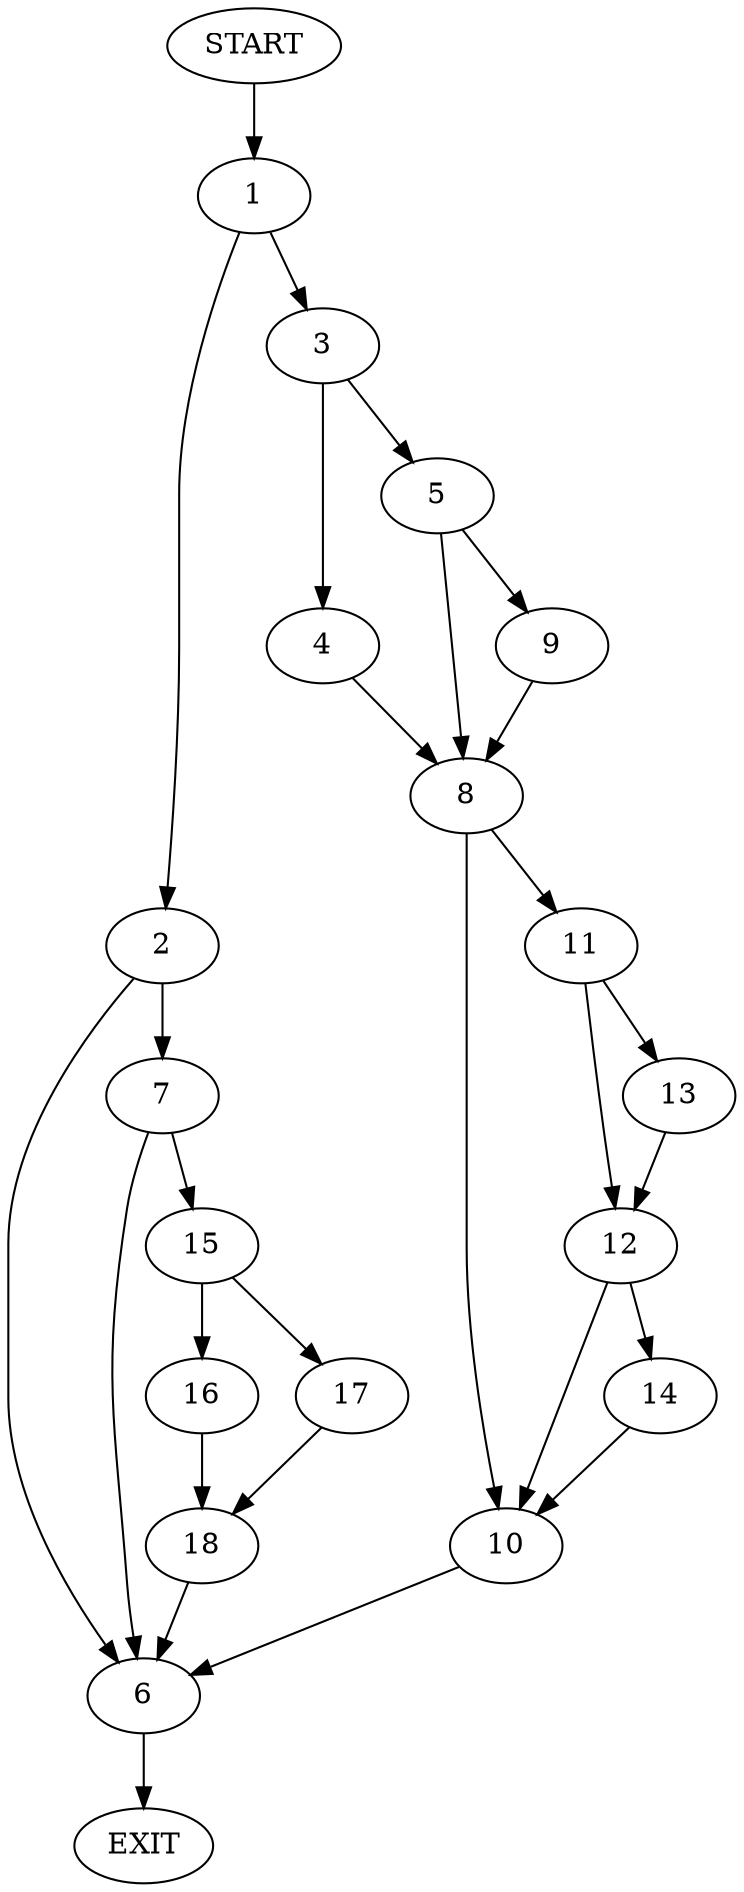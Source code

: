 digraph {
0 [label="START"]
19 [label="EXIT"]
0 -> 1
1 -> 2
1 -> 3
3 -> 4
3 -> 5
2 -> 6
2 -> 7
4 -> 8
5 -> 8
5 -> 9
8 -> 10
8 -> 11
9 -> 8
10 -> 6
11 -> 12
11 -> 13
12 -> 14
12 -> 10
13 -> 12
14 -> 10
6 -> 19
7 -> 15
7 -> 6
15 -> 16
15 -> 17
16 -> 18
17 -> 18
18 -> 6
}
